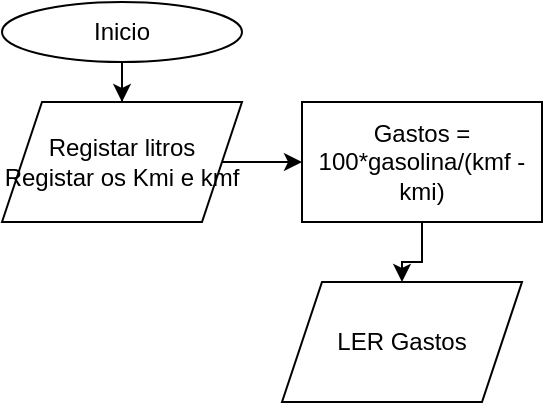 <mxfile version="28.2.3">
  <diagram name="Página-1" id="iEmrHECsdAc8jmUu9pdT">
    <mxGraphModel dx="473" dy="262" grid="1" gridSize="10" guides="1" tooltips="1" connect="1" arrows="1" fold="1" page="1" pageScale="1" pageWidth="827" pageHeight="1169" math="0" shadow="0">
      <root>
        <mxCell id="0" />
        <mxCell id="1" parent="0" />
        <mxCell id="5_Pd2rcUk1VBi7alNegC-5" value="" style="edgeStyle=orthogonalEdgeStyle;rounded=0;orthogonalLoop=1;jettySize=auto;html=1;" edge="1" parent="1" source="5_Pd2rcUk1VBi7alNegC-1" target="5_Pd2rcUk1VBi7alNegC-4">
          <mxGeometry relative="1" as="geometry" />
        </mxCell>
        <mxCell id="5_Pd2rcUk1VBi7alNegC-1" value="Inicio" style="ellipse;whiteSpace=wrap;html=1;" vertex="1" parent="1">
          <mxGeometry x="10" y="10" width="120" height="30" as="geometry" />
        </mxCell>
        <mxCell id="5_Pd2rcUk1VBi7alNegC-8" value="" style="edgeStyle=orthogonalEdgeStyle;rounded=0;orthogonalLoop=1;jettySize=auto;html=1;" edge="1" parent="1" source="5_Pd2rcUk1VBi7alNegC-4" target="5_Pd2rcUk1VBi7alNegC-7">
          <mxGeometry relative="1" as="geometry" />
        </mxCell>
        <mxCell id="5_Pd2rcUk1VBi7alNegC-4" value="Registar litros&lt;div&gt;Registar os Kmi e kmf&lt;/div&gt;" style="shape=parallelogram;perimeter=parallelogramPerimeter;whiteSpace=wrap;html=1;fixedSize=1;" vertex="1" parent="1">
          <mxGeometry x="10" y="60" width="120" height="60" as="geometry" />
        </mxCell>
        <mxCell id="5_Pd2rcUk1VBi7alNegC-10" value="" style="edgeStyle=orthogonalEdgeStyle;rounded=0;orthogonalLoop=1;jettySize=auto;html=1;" edge="1" parent="1" source="5_Pd2rcUk1VBi7alNegC-7" target="5_Pd2rcUk1VBi7alNegC-9">
          <mxGeometry relative="1" as="geometry" />
        </mxCell>
        <mxCell id="5_Pd2rcUk1VBi7alNegC-7" value="Gastos = 100*gasolina/(kmf - kmi)" style="rounded=0;whiteSpace=wrap;html=1;" vertex="1" parent="1">
          <mxGeometry x="160" y="60" width="120" height="60" as="geometry" />
        </mxCell>
        <mxCell id="5_Pd2rcUk1VBi7alNegC-9" value="LER Gastos" style="shape=parallelogram;perimeter=parallelogramPerimeter;whiteSpace=wrap;html=1;fixedSize=1;" vertex="1" parent="1">
          <mxGeometry x="150" y="150" width="120" height="60" as="geometry" />
        </mxCell>
      </root>
    </mxGraphModel>
  </diagram>
</mxfile>
